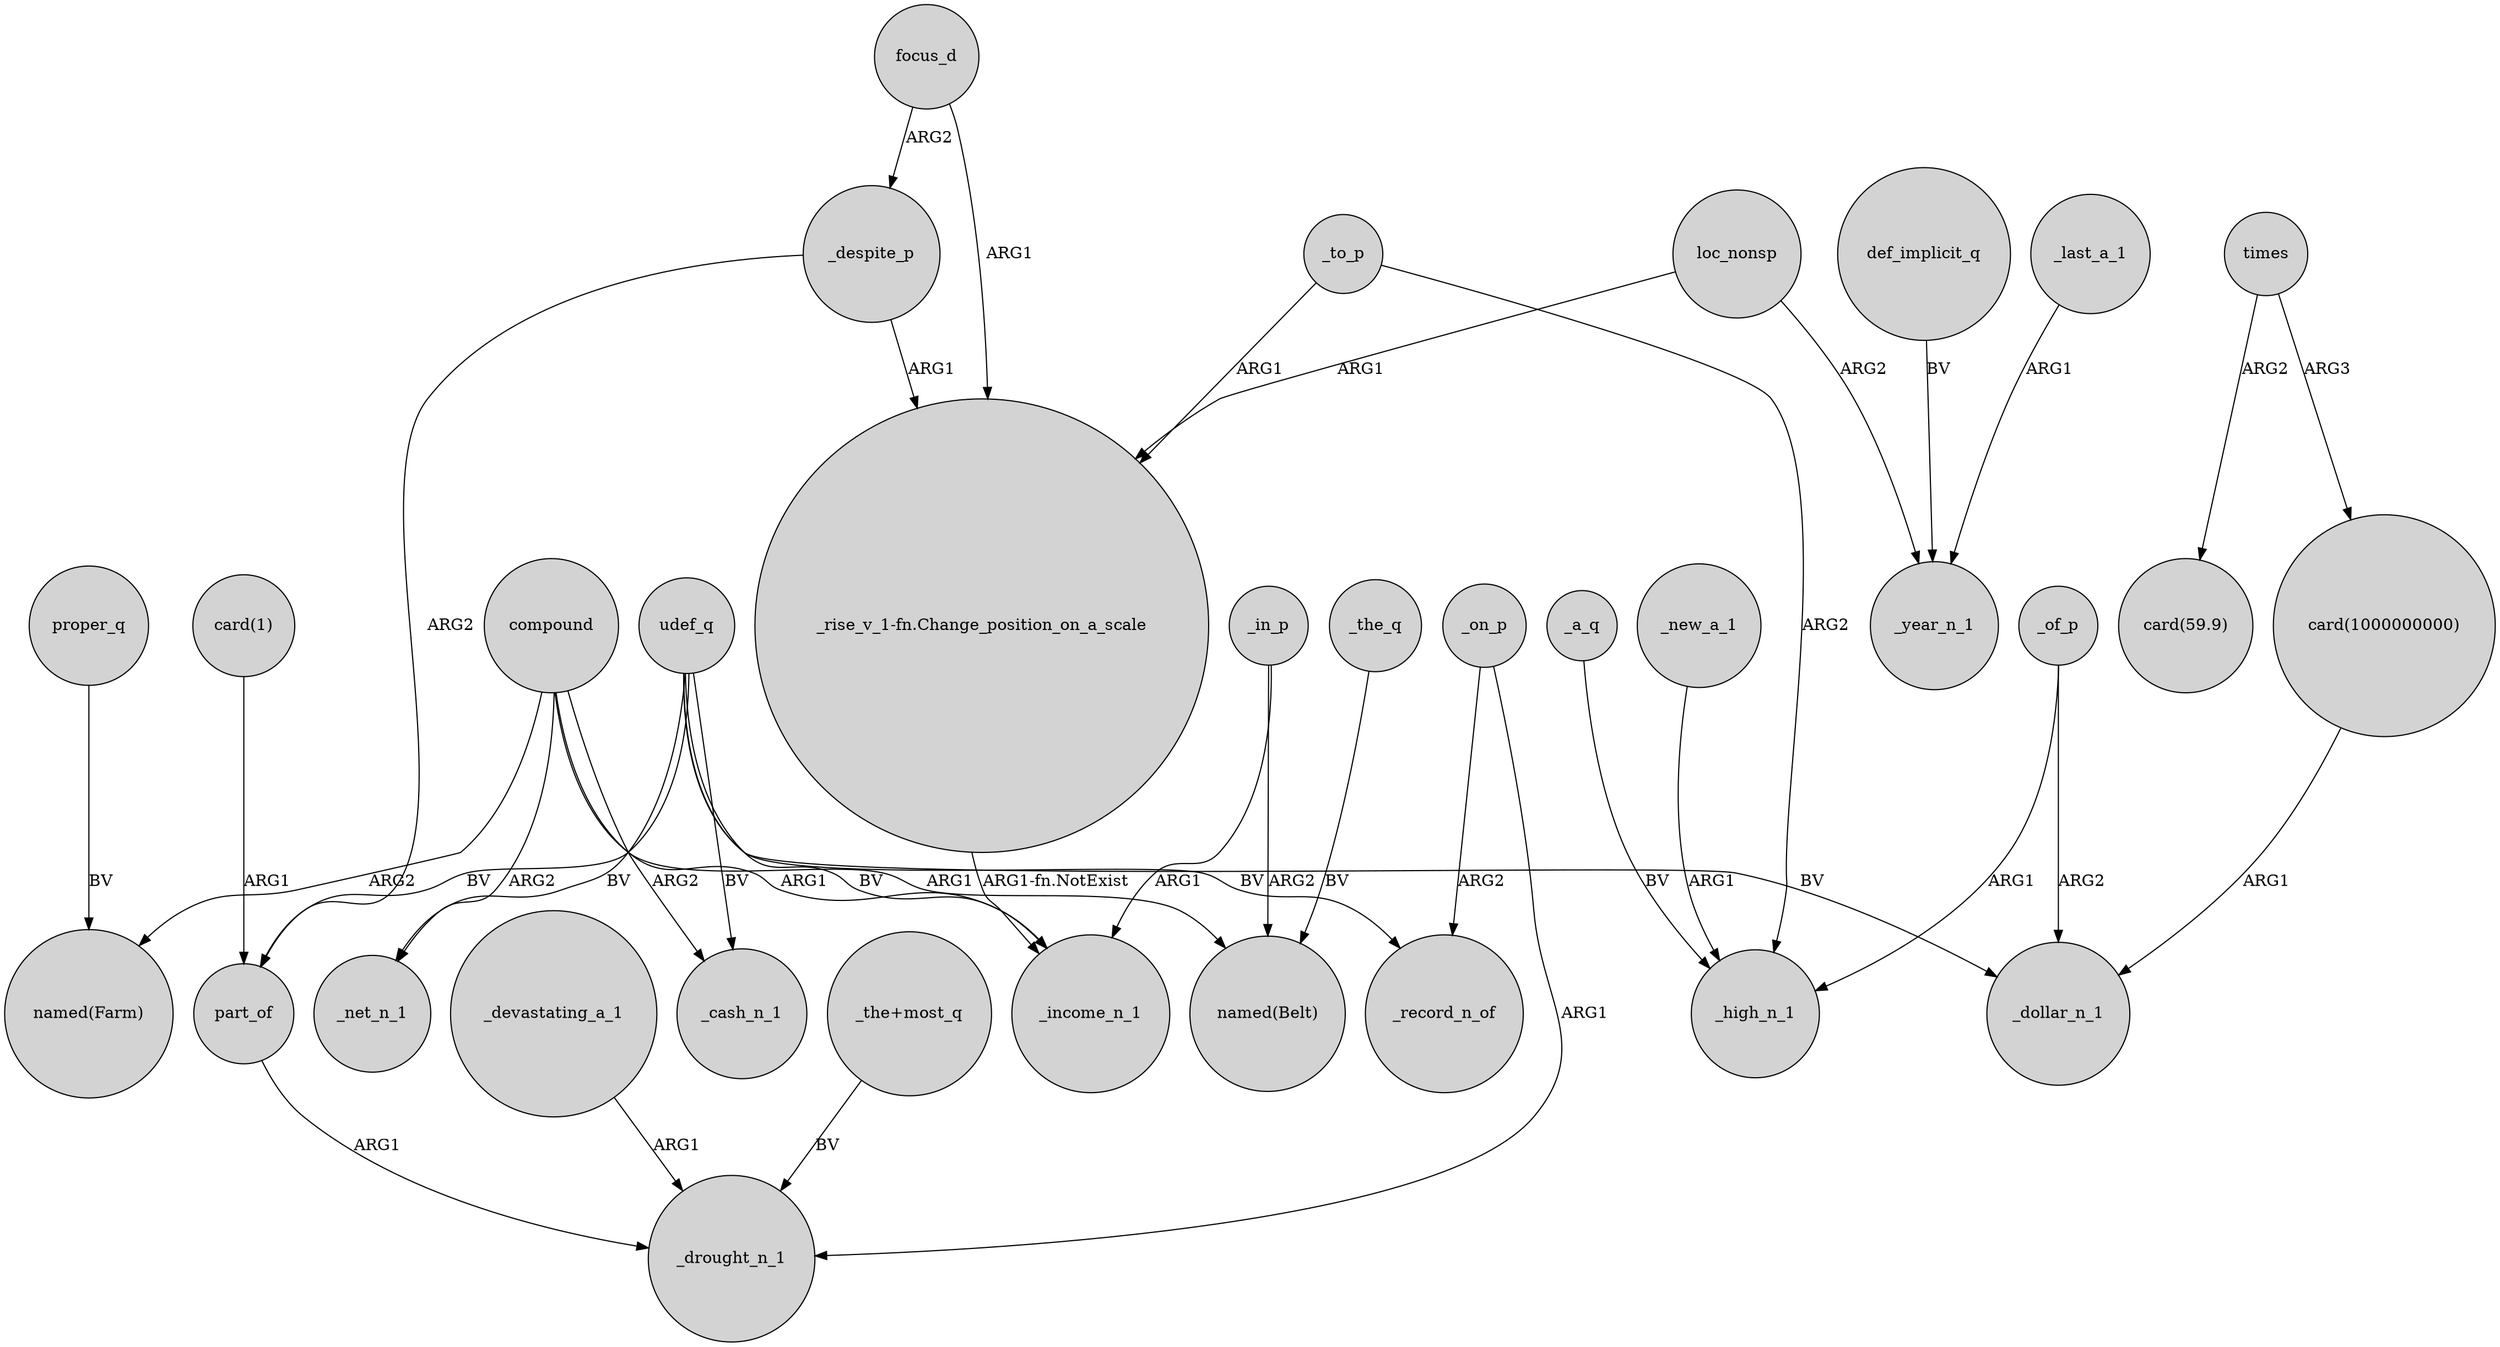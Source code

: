 digraph {
	node [shape=circle style=filled]
	compound -> "named(Farm)" [label=ARG2]
	times -> "card(59.9)" [label=ARG2]
	_a_q -> _high_n_1 [label=BV]
	udef_q -> part_of [label=BV]
	_despite_p -> "_rise_v_1-fn.Change_position_on_a_scale" [label=ARG1]
	compound -> _income_n_1 [label=ARG1]
	"_rise_v_1-fn.Change_position_on_a_scale" -> _income_n_1 [label="ARG1-fn.NotExist"]
	def_implicit_q -> _year_n_1 [label=BV]
	udef_q -> _cash_n_1 [label=BV]
	udef_q -> _record_n_of [label=BV]
	focus_d -> _despite_p [label=ARG2]
	_to_p -> _high_n_1 [label=ARG2]
	_devastating_a_1 -> _drought_n_1 [label=ARG1]
	_in_p -> "named(Belt)" [label=ARG2]
	times -> "card(1000000000)" [label=ARG3]
	_on_p -> _record_n_of [label=ARG2]
	_in_p -> _income_n_1 [label=ARG1]
	compound -> _net_n_1 [label=ARG2]
	_of_p -> _high_n_1 [label=ARG1]
	loc_nonsp -> "_rise_v_1-fn.Change_position_on_a_scale" [label=ARG1]
	focus_d -> "_rise_v_1-fn.Change_position_on_a_scale" [label=ARG1]
	loc_nonsp -> _year_n_1 [label=ARG2]
	_on_p -> _drought_n_1 [label=ARG1]
	_last_a_1 -> _year_n_1 [label=ARG1]
	part_of -> _drought_n_1 [label=ARG1]
	"card(1)" -> part_of [label=ARG1]
	proper_q -> "named(Farm)" [label=BV]
	udef_q -> _net_n_1 [label=BV]
	_the_q -> "named(Belt)" [label=BV]
	compound -> _cash_n_1 [label=ARG2]
	_new_a_1 -> _high_n_1 [label=ARG1]
	_of_p -> _dollar_n_1 [label=ARG2]
	udef_q -> _dollar_n_1 [label=BV]
	_despite_p -> part_of [label=ARG2]
	"card(1000000000)" -> _dollar_n_1 [label=ARG1]
	_to_p -> "_rise_v_1-fn.Change_position_on_a_scale" [label=ARG1]
	compound -> "named(Belt)" [label=ARG1]
	"_the+most_q" -> _drought_n_1 [label=BV]
	udef_q -> _income_n_1 [label=BV]
}

